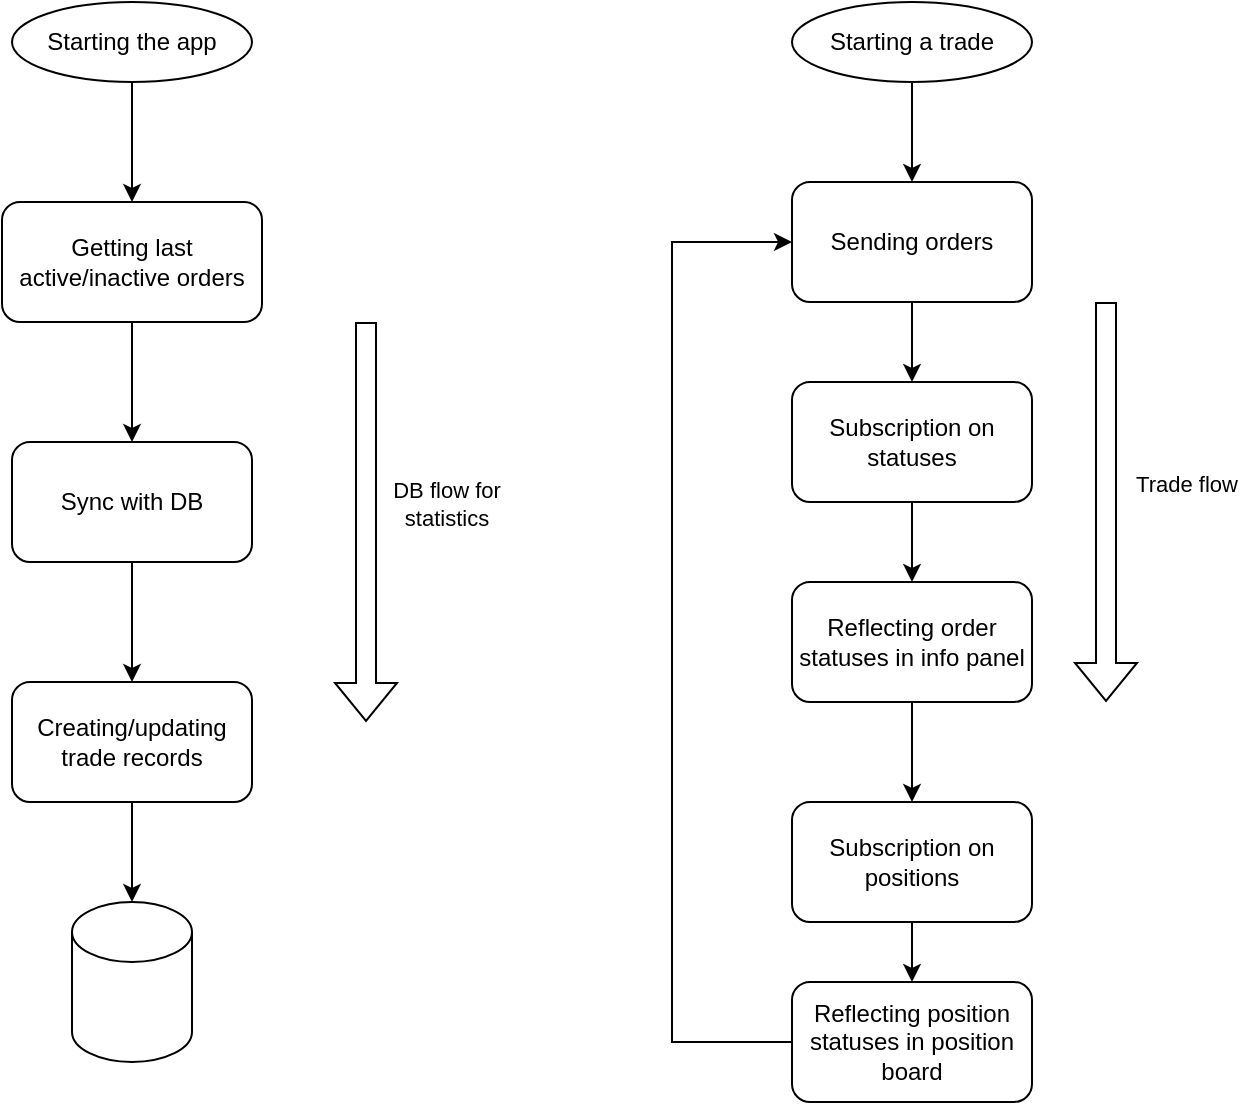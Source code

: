 <mxfile version="24.1.0" type="device">
  <diagram name="Page-1" id="OwccG9VL-L9x1aARAfLF">
    <mxGraphModel dx="1434" dy="837" grid="1" gridSize="10" guides="1" tooltips="1" connect="1" arrows="1" fold="1" page="1" pageScale="1" pageWidth="850" pageHeight="1100" math="0" shadow="0">
      <root>
        <mxCell id="0" />
        <mxCell id="1" parent="0" />
        <mxCell id="zhqAr8tG6hQk_ShNSXF1-3" value="" style="edgeStyle=orthogonalEdgeStyle;rounded=0;orthogonalLoop=1;jettySize=auto;html=1;" edge="1" parent="1" source="zhqAr8tG6hQk_ShNSXF1-1" target="zhqAr8tG6hQk_ShNSXF1-2">
          <mxGeometry relative="1" as="geometry" />
        </mxCell>
        <mxCell id="zhqAr8tG6hQk_ShNSXF1-1" value="Starting the app" style="ellipse;whiteSpace=wrap;html=1;" vertex="1" parent="1">
          <mxGeometry x="173" y="50" width="120" height="40" as="geometry" />
        </mxCell>
        <mxCell id="zhqAr8tG6hQk_ShNSXF1-5" value="" style="edgeStyle=orthogonalEdgeStyle;rounded=0;orthogonalLoop=1;jettySize=auto;html=1;" edge="1" parent="1" source="zhqAr8tG6hQk_ShNSXF1-2" target="zhqAr8tG6hQk_ShNSXF1-4">
          <mxGeometry relative="1" as="geometry" />
        </mxCell>
        <mxCell id="zhqAr8tG6hQk_ShNSXF1-2" value="Getting last active/inactive orders" style="rounded=1;whiteSpace=wrap;html=1;" vertex="1" parent="1">
          <mxGeometry x="168" y="150" width="130" height="60" as="geometry" />
        </mxCell>
        <mxCell id="zhqAr8tG6hQk_ShNSXF1-7" value="" style="edgeStyle=orthogonalEdgeStyle;rounded=0;orthogonalLoop=1;jettySize=auto;html=1;" edge="1" parent="1" source="zhqAr8tG6hQk_ShNSXF1-4" target="zhqAr8tG6hQk_ShNSXF1-6">
          <mxGeometry relative="1" as="geometry" />
        </mxCell>
        <mxCell id="zhqAr8tG6hQk_ShNSXF1-4" value="Sync with DB" style="rounded=1;whiteSpace=wrap;html=1;" vertex="1" parent="1">
          <mxGeometry x="173" y="270" width="120" height="60" as="geometry" />
        </mxCell>
        <mxCell id="zhqAr8tG6hQk_ShNSXF1-14" value="" style="edgeStyle=orthogonalEdgeStyle;rounded=0;orthogonalLoop=1;jettySize=auto;html=1;" edge="1" parent="1" source="zhqAr8tG6hQk_ShNSXF1-6" target="zhqAr8tG6hQk_ShNSXF1-13">
          <mxGeometry relative="1" as="geometry" />
        </mxCell>
        <mxCell id="zhqAr8tG6hQk_ShNSXF1-6" value="Creating/updating trade records" style="rounded=1;whiteSpace=wrap;html=1;" vertex="1" parent="1">
          <mxGeometry x="173" y="390" width="120" height="60" as="geometry" />
        </mxCell>
        <mxCell id="zhqAr8tG6hQk_ShNSXF1-8" value="" style="shape=flexArrow;endArrow=classic;html=1;rounded=0;" edge="1" parent="1">
          <mxGeometry width="50" height="50" relative="1" as="geometry">
            <mxPoint x="350" y="210" as="sourcePoint" />
            <mxPoint x="350" y="410" as="targetPoint" />
          </mxGeometry>
        </mxCell>
        <mxCell id="zhqAr8tG6hQk_ShNSXF1-9" value="DB flow for&lt;div&gt;statistics&lt;/div&gt;" style="edgeLabel;html=1;align=center;verticalAlign=middle;resizable=0;points=[];" vertex="1" connectable="0" parent="zhqAr8tG6hQk_ShNSXF1-8">
          <mxGeometry x="-0.267" y="2" relative="1" as="geometry">
            <mxPoint x="38" y="17" as="offset" />
          </mxGeometry>
        </mxCell>
        <mxCell id="zhqAr8tG6hQk_ShNSXF1-12" value="" style="edgeStyle=orthogonalEdgeStyle;rounded=0;orthogonalLoop=1;jettySize=auto;html=1;" edge="1" parent="1" source="zhqAr8tG6hQk_ShNSXF1-10" target="zhqAr8tG6hQk_ShNSXF1-11">
          <mxGeometry relative="1" as="geometry" />
        </mxCell>
        <mxCell id="zhqAr8tG6hQk_ShNSXF1-10" value="Starting a trade" style="ellipse;whiteSpace=wrap;html=1;" vertex="1" parent="1">
          <mxGeometry x="563" y="50" width="120" height="40" as="geometry" />
        </mxCell>
        <mxCell id="zhqAr8tG6hQk_ShNSXF1-16" value="" style="edgeStyle=orthogonalEdgeStyle;rounded=0;orthogonalLoop=1;jettySize=auto;html=1;" edge="1" parent="1" source="zhqAr8tG6hQk_ShNSXF1-11" target="zhqAr8tG6hQk_ShNSXF1-15">
          <mxGeometry relative="1" as="geometry" />
        </mxCell>
        <mxCell id="zhqAr8tG6hQk_ShNSXF1-11" value="Sending orders" style="rounded=1;whiteSpace=wrap;html=1;" vertex="1" parent="1">
          <mxGeometry x="563" y="140" width="120" height="60" as="geometry" />
        </mxCell>
        <mxCell id="zhqAr8tG6hQk_ShNSXF1-13" value="" style="shape=cylinder3;whiteSpace=wrap;html=1;boundedLbl=1;backgroundOutline=1;size=15;" vertex="1" parent="1">
          <mxGeometry x="203" y="500" width="60" height="80" as="geometry" />
        </mxCell>
        <mxCell id="zhqAr8tG6hQk_ShNSXF1-18" value="" style="edgeStyle=orthogonalEdgeStyle;rounded=0;orthogonalLoop=1;jettySize=auto;html=1;" edge="1" parent="1" source="zhqAr8tG6hQk_ShNSXF1-15" target="zhqAr8tG6hQk_ShNSXF1-17">
          <mxGeometry relative="1" as="geometry" />
        </mxCell>
        <mxCell id="zhqAr8tG6hQk_ShNSXF1-15" value="Subscription on statuses" style="whiteSpace=wrap;html=1;rounded=1;" vertex="1" parent="1">
          <mxGeometry x="563" y="240" width="120" height="60" as="geometry" />
        </mxCell>
        <mxCell id="zhqAr8tG6hQk_ShNSXF1-20" value="" style="edgeStyle=orthogonalEdgeStyle;rounded=0;orthogonalLoop=1;jettySize=auto;html=1;" edge="1" parent="1" source="zhqAr8tG6hQk_ShNSXF1-17" target="zhqAr8tG6hQk_ShNSXF1-19">
          <mxGeometry relative="1" as="geometry" />
        </mxCell>
        <mxCell id="zhqAr8tG6hQk_ShNSXF1-17" value="Reflecting order statuses in info panel" style="whiteSpace=wrap;html=1;rounded=1;" vertex="1" parent="1">
          <mxGeometry x="563" y="340" width="120" height="60" as="geometry" />
        </mxCell>
        <mxCell id="zhqAr8tG6hQk_ShNSXF1-22" value="" style="edgeStyle=orthogonalEdgeStyle;rounded=0;orthogonalLoop=1;jettySize=auto;html=1;" edge="1" parent="1" source="zhqAr8tG6hQk_ShNSXF1-19" target="zhqAr8tG6hQk_ShNSXF1-21">
          <mxGeometry relative="1" as="geometry" />
        </mxCell>
        <mxCell id="zhqAr8tG6hQk_ShNSXF1-19" value="Subscription on positions" style="whiteSpace=wrap;html=1;rounded=1;" vertex="1" parent="1">
          <mxGeometry x="563" y="450" width="120" height="60" as="geometry" />
        </mxCell>
        <mxCell id="zhqAr8tG6hQk_ShNSXF1-28" value="" style="edgeStyle=orthogonalEdgeStyle;rounded=0;orthogonalLoop=1;jettySize=auto;html=1;entryX=0;entryY=0.5;entryDx=0;entryDy=0;" edge="1" parent="1" source="zhqAr8tG6hQk_ShNSXF1-21" target="zhqAr8tG6hQk_ShNSXF1-11">
          <mxGeometry relative="1" as="geometry">
            <mxPoint x="513" y="170" as="targetPoint" />
            <Array as="points">
              <mxPoint x="503" y="570" />
              <mxPoint x="503" y="170" />
            </Array>
          </mxGeometry>
        </mxCell>
        <mxCell id="zhqAr8tG6hQk_ShNSXF1-21" value="Reflecting position statuses in position board" style="whiteSpace=wrap;html=1;rounded=1;" vertex="1" parent="1">
          <mxGeometry x="563" y="540" width="120" height="60" as="geometry" />
        </mxCell>
        <mxCell id="zhqAr8tG6hQk_ShNSXF1-29" value="" style="shape=flexArrow;endArrow=classic;html=1;rounded=0;" edge="1" parent="1">
          <mxGeometry width="50" height="50" relative="1" as="geometry">
            <mxPoint x="720" y="200" as="sourcePoint" />
            <mxPoint x="720" y="400" as="targetPoint" />
          </mxGeometry>
        </mxCell>
        <mxCell id="zhqAr8tG6hQk_ShNSXF1-30" value="Trade flow" style="edgeLabel;html=1;align=center;verticalAlign=middle;resizable=0;points=[];" vertex="1" connectable="0" parent="zhqAr8tG6hQk_ShNSXF1-29">
          <mxGeometry x="-0.267" y="2" relative="1" as="geometry">
            <mxPoint x="38" y="17" as="offset" />
          </mxGeometry>
        </mxCell>
      </root>
    </mxGraphModel>
  </diagram>
</mxfile>
